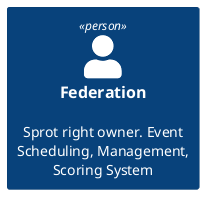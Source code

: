 @startuml SportRadar
!include <C4/C4_Container>
Person(Federation, "Federation", "Sprot right owner. Event Scheduling, Management, Scoring System")
@enduml